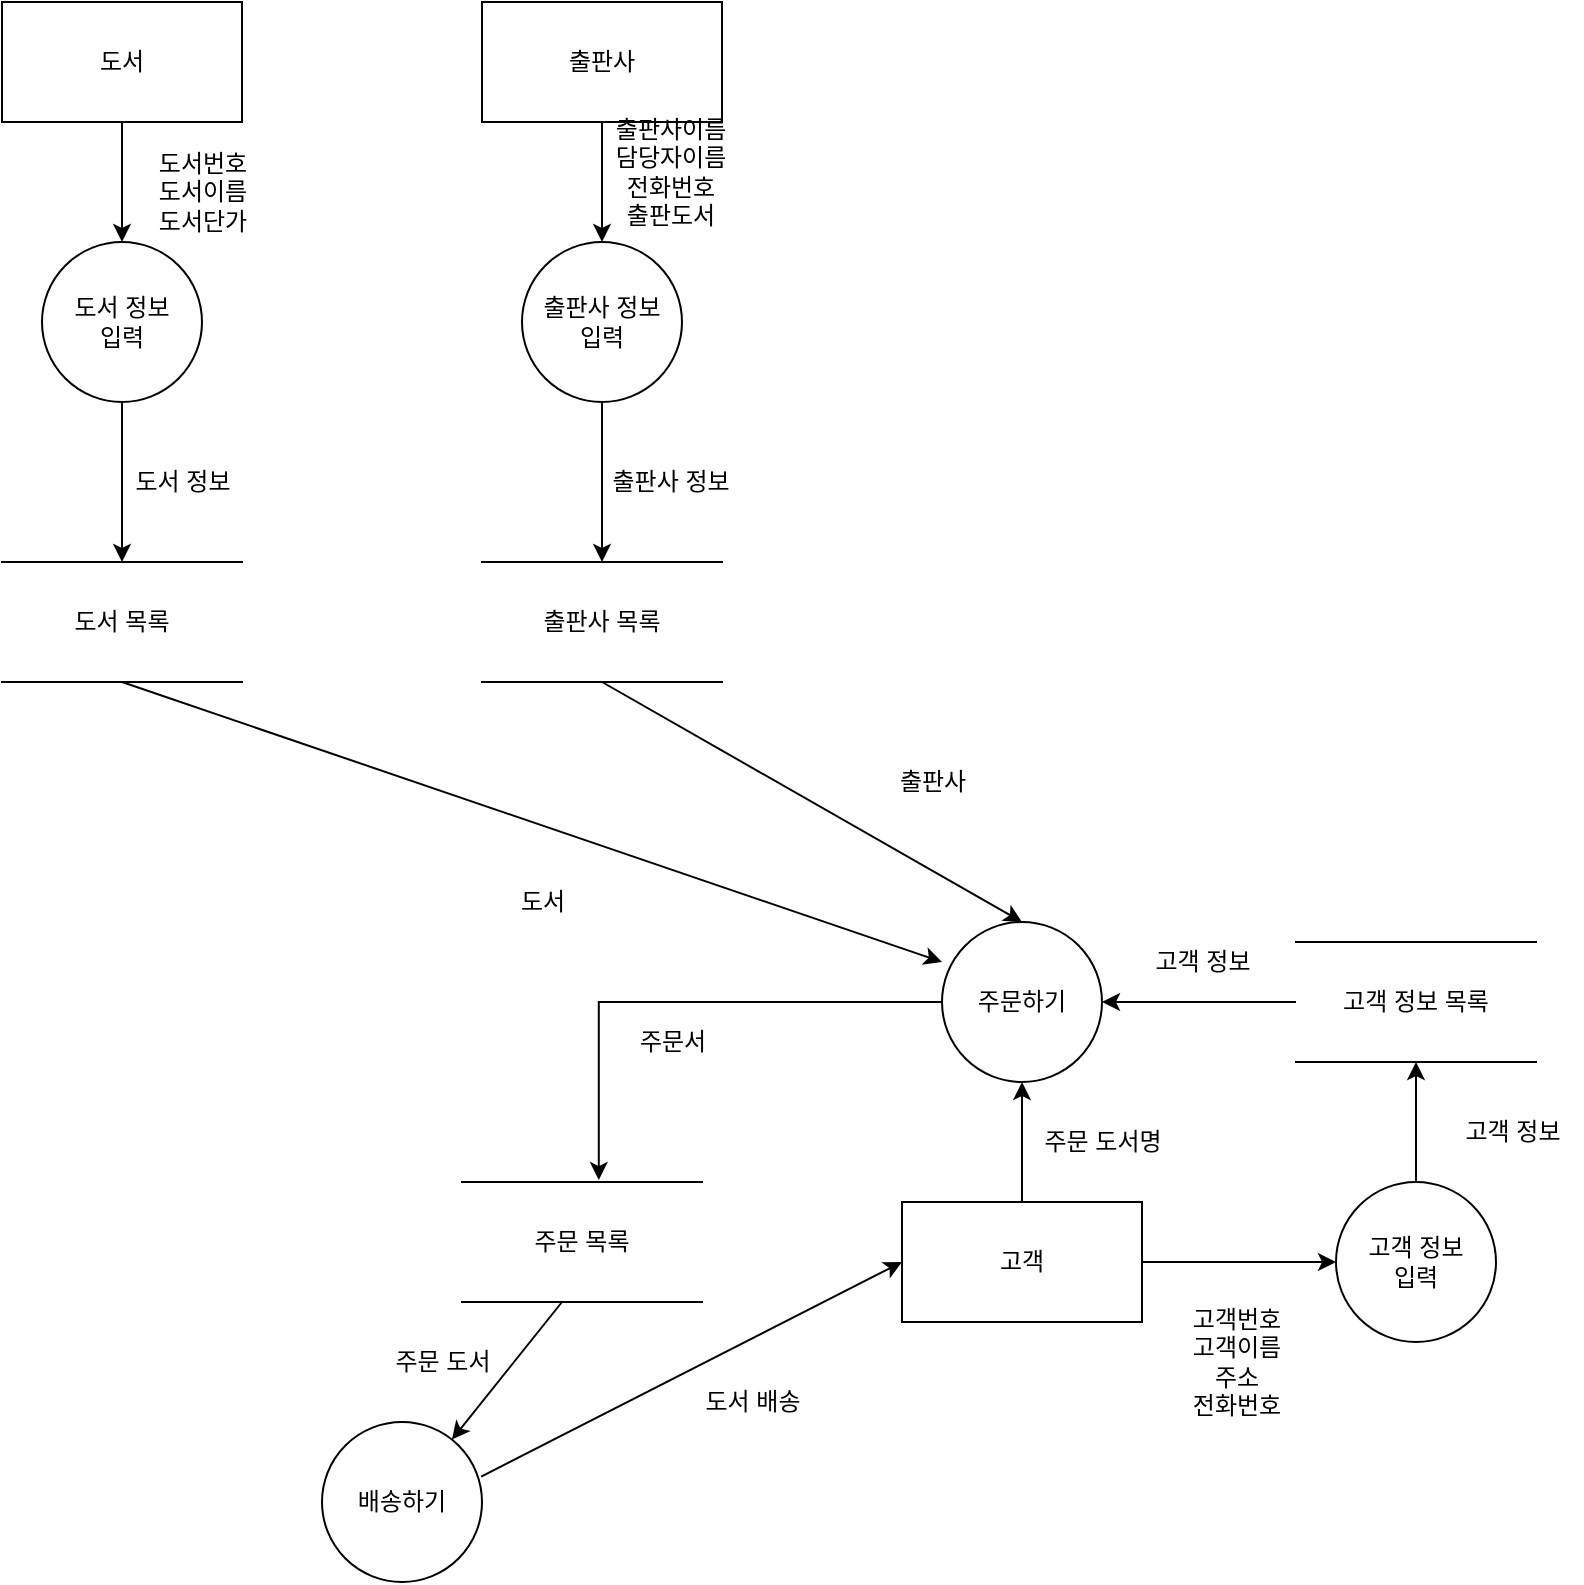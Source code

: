 <mxfile version="13.7.8" type="device"><diagram id="W-v5WnCzzJmCyHMuQ7Y8" name="페이지-1"><mxGraphModel dx="911" dy="698" grid="1" gridSize="10" guides="1" tooltips="1" connect="1" arrows="1" fold="1" page="1" pageScale="1" pageWidth="827" pageHeight="1169" math="0" shadow="0"><root><mxCell id="0"/><mxCell id="1" parent="0"/><mxCell id="qfCB6_rPt3qAoJW8Bx4V-45" value="도서" style="rounded=0;whiteSpace=wrap;html=1;" vertex="1" parent="1"><mxGeometry x="80" y="40" width="120" height="60" as="geometry"/></mxCell><mxCell id="qfCB6_rPt3qAoJW8Bx4V-49" style="edgeStyle=orthogonalEdgeStyle;rounded=0;orthogonalLoop=1;jettySize=auto;html=1;" edge="1" parent="1" source="qfCB6_rPt3qAoJW8Bx4V-46"><mxGeometry relative="1" as="geometry"><mxPoint x="380" y="160" as="targetPoint"/></mxGeometry></mxCell><mxCell id="qfCB6_rPt3qAoJW8Bx4V-46" value="출판사" style="rounded=0;whiteSpace=wrap;html=1;" vertex="1" parent="1"><mxGeometry x="320" y="40" width="120" height="60" as="geometry"/></mxCell><mxCell id="qfCB6_rPt3qAoJW8Bx4V-107" style="edgeStyle=orthogonalEdgeStyle;rounded=0;orthogonalLoop=1;jettySize=auto;html=1;" edge="1" parent="1" source="qfCB6_rPt3qAoJW8Bx4V-47" target="qfCB6_rPt3qAoJW8Bx4V-52"><mxGeometry relative="1" as="geometry"/></mxCell><mxCell id="qfCB6_rPt3qAoJW8Bx4V-47" value="고객" style="rounded=0;whiteSpace=wrap;html=1;" vertex="1" parent="1"><mxGeometry x="530" y="640" width="120" height="60" as="geometry"/></mxCell><mxCell id="qfCB6_rPt3qAoJW8Bx4V-114" style="edgeStyle=orthogonalEdgeStyle;rounded=0;orthogonalLoop=1;jettySize=auto;html=1;entryX=0.5;entryY=1;entryDx=0;entryDy=0;" edge="1" parent="1" source="qfCB6_rPt3qAoJW8Bx4V-52" target="qfCB6_rPt3qAoJW8Bx4V-61"><mxGeometry relative="1" as="geometry"/></mxCell><mxCell id="qfCB6_rPt3qAoJW8Bx4V-52" value="고객 정보&lt;br&gt;입력" style="ellipse;whiteSpace=wrap;html=1;aspect=fixed;" vertex="1" parent="1"><mxGeometry x="747" y="630" width="80" height="80" as="geometry"/></mxCell><mxCell id="qfCB6_rPt3qAoJW8Bx4V-59" style="edgeStyle=orthogonalEdgeStyle;rounded=0;orthogonalLoop=1;jettySize=auto;html=1;" edge="1" parent="1" source="qfCB6_rPt3qAoJW8Bx4V-53"><mxGeometry relative="1" as="geometry"><mxPoint x="380" y="320" as="targetPoint"/></mxGeometry></mxCell><mxCell id="qfCB6_rPt3qAoJW8Bx4V-53" value="출판사 정보&lt;br&gt;입력" style="ellipse;whiteSpace=wrap;html=1;aspect=fixed;" vertex="1" parent="1"><mxGeometry x="340" y="160" width="80" height="80" as="geometry"/></mxCell><mxCell id="qfCB6_rPt3qAoJW8Bx4V-76" style="edgeStyle=orthogonalEdgeStyle;rounded=0;orthogonalLoop=1;jettySize=auto;html=1;" edge="1" parent="1" source="qfCB6_rPt3qAoJW8Bx4V-54" target="qfCB6_rPt3qAoJW8Bx4V-63"><mxGeometry relative="1" as="geometry"/></mxCell><mxCell id="qfCB6_rPt3qAoJW8Bx4V-54" value="도서 정보&lt;br&gt;입력" style="ellipse;whiteSpace=wrap;html=1;aspect=fixed;" vertex="1" parent="1"><mxGeometry x="100" y="160" width="80" height="80" as="geometry"/></mxCell><mxCell id="qfCB6_rPt3qAoJW8Bx4V-55" value="도서번호&lt;br&gt;도서이름&lt;br&gt;도서단가" style="text;html=1;align=center;verticalAlign=middle;resizable=0;points=[];autosize=1;" vertex="1" parent="1"><mxGeometry x="150" y="110" width="60" height="50" as="geometry"/></mxCell><mxCell id="qfCB6_rPt3qAoJW8Bx4V-56" value="출판사이름&lt;br&gt;담당자이름&lt;br&gt;전화번호&lt;br&gt;출판도서" style="text;html=1;align=center;verticalAlign=middle;resizable=0;points=[];autosize=1;" vertex="1" parent="1"><mxGeometry x="374" y="95" width="80" height="60" as="geometry"/></mxCell><mxCell id="qfCB6_rPt3qAoJW8Bx4V-57" value="고객번호&lt;br&gt;고객이름&lt;br&gt;주소&lt;br&gt;전화번호" style="text;html=1;align=center;verticalAlign=middle;resizable=0;points=[];autosize=1;" vertex="1" parent="1"><mxGeometry x="667" y="690" width="60" height="60" as="geometry"/></mxCell><mxCell id="qfCB6_rPt3qAoJW8Bx4V-111" style="edgeStyle=orthogonalEdgeStyle;rounded=0;orthogonalLoop=1;jettySize=auto;html=1;entryX=1;entryY=0.5;entryDx=0;entryDy=0;" edge="1" parent="1" source="qfCB6_rPt3qAoJW8Bx4V-61" target="qfCB6_rPt3qAoJW8Bx4V-90"><mxGeometry relative="1" as="geometry"/></mxCell><mxCell id="qfCB6_rPt3qAoJW8Bx4V-61" value="고객 정보 목록" style="shape=partialRectangle;whiteSpace=wrap;html=1;left=0;right=0;fillColor=none;" vertex="1" parent="1"><mxGeometry x="727" y="510" width="120" height="60" as="geometry"/></mxCell><mxCell id="qfCB6_rPt3qAoJW8Bx4V-62" value="출판사 목록" style="shape=partialRectangle;whiteSpace=wrap;html=1;left=0;right=0;fillColor=none;" vertex="1" parent="1"><mxGeometry x="320" y="320" width="120" height="60" as="geometry"/></mxCell><mxCell id="qfCB6_rPt3qAoJW8Bx4V-63" value="도서 목록" style="shape=partialRectangle;whiteSpace=wrap;html=1;left=0;right=0;fillColor=none;" vertex="1" parent="1"><mxGeometry x="80" y="320" width="120" height="60" as="geometry"/></mxCell><mxCell id="qfCB6_rPt3qAoJW8Bx4V-64" value="도서 정보" style="text;html=1;align=center;verticalAlign=middle;resizable=0;points=[];autosize=1;" vertex="1" parent="1"><mxGeometry x="135" y="270" width="70" height="20" as="geometry"/></mxCell><mxCell id="qfCB6_rPt3qAoJW8Bx4V-65" value="출판사 정보" style="text;html=1;align=center;verticalAlign=middle;resizable=0;points=[];autosize=1;" vertex="1" parent="1"><mxGeometry x="374" y="270" width="80" height="20" as="geometry"/></mxCell><mxCell id="qfCB6_rPt3qAoJW8Bx4V-66" value="고객 정보" style="text;html=1;align=center;verticalAlign=middle;resizable=0;points=[];autosize=1;rotation=0;" vertex="1" parent="1"><mxGeometry x="800" y="595" width="70" height="20" as="geometry"/></mxCell><mxCell id="qfCB6_rPt3qAoJW8Bx4V-77" style="edgeStyle=orthogonalEdgeStyle;rounded=0;orthogonalLoop=1;jettySize=auto;html=1;exitX=0.5;exitY=1;exitDx=0;exitDy=0;entryX=0.5;entryY=0;entryDx=0;entryDy=0;" edge="1" parent="1" source="qfCB6_rPt3qAoJW8Bx4V-45" target="qfCB6_rPt3qAoJW8Bx4V-54"><mxGeometry relative="1" as="geometry"><mxPoint x="150" y="250" as="sourcePoint"/><mxPoint x="150" y="330" as="targetPoint"/></mxGeometry></mxCell><mxCell id="qfCB6_rPt3qAoJW8Bx4V-80" value="" style="endArrow=classic;html=1;entryX=0.5;entryY=0;entryDx=0;entryDy=0;exitX=0.5;exitY=1;exitDx=0;exitDy=0;" edge="1" parent="1" source="qfCB6_rPt3qAoJW8Bx4V-62" target="qfCB6_rPt3qAoJW8Bx4V-90"><mxGeometry width="50" height="50" relative="1" as="geometry"><mxPoint x="320" y="470" as="sourcePoint"/><mxPoint x="440" y="505" as="targetPoint"/></mxGeometry></mxCell><mxCell id="qfCB6_rPt3qAoJW8Bx4V-81" value="" style="endArrow=classic;html=1;exitX=0.5;exitY=1;exitDx=0;exitDy=0;entryX=0;entryY=0.25;entryDx=0;entryDy=0;entryPerimeter=0;" edge="1" parent="1" source="qfCB6_rPt3qAoJW8Bx4V-63" target="qfCB6_rPt3qAoJW8Bx4V-90"><mxGeometry width="50" height="50" relative="1" as="geometry"><mxPoint x="180" y="450" as="sourcePoint"/><mxPoint x="404.969" y="525.691" as="targetPoint"/></mxGeometry></mxCell><mxCell id="qfCB6_rPt3qAoJW8Bx4V-82" value="출판사" style="text;html=1;align=center;verticalAlign=middle;resizable=0;points=[];autosize=1;" vertex="1" parent="1"><mxGeometry x="520" y="420" width="50" height="20" as="geometry"/></mxCell><mxCell id="qfCB6_rPt3qAoJW8Bx4V-83" value="도서" style="text;html=1;align=center;verticalAlign=middle;resizable=0;points=[];autosize=1;" vertex="1" parent="1"><mxGeometry x="330" y="480" width="40" height="20" as="geometry"/></mxCell><mxCell id="qfCB6_rPt3qAoJW8Bx4V-93" style="edgeStyle=orthogonalEdgeStyle;rounded=0;orthogonalLoop=1;jettySize=auto;html=1;entryX=0.57;entryY=-0.016;entryDx=0;entryDy=0;entryPerimeter=0;" edge="1" parent="1" source="qfCB6_rPt3qAoJW8Bx4V-90" target="qfCB6_rPt3qAoJW8Bx4V-105"><mxGeometry relative="1" as="geometry"><mxPoint x="480.0" y="540" as="targetPoint"/></mxGeometry></mxCell><mxCell id="qfCB6_rPt3qAoJW8Bx4V-90" value="주문하기" style="ellipse;whiteSpace=wrap;html=1;aspect=fixed;" vertex="1" parent="1"><mxGeometry x="550" y="500" width="80" height="80" as="geometry"/></mxCell><mxCell id="qfCB6_rPt3qAoJW8Bx4V-91" value="" style="endArrow=classic;html=1;entryX=0.5;entryY=1;entryDx=0;entryDy=0;exitX=0.5;exitY=0;exitDx=0;exitDy=0;" edge="1" parent="1" source="qfCB6_rPt3qAoJW8Bx4V-47" target="qfCB6_rPt3qAoJW8Bx4V-90"><mxGeometry width="50" height="50" relative="1" as="geometry"><mxPoint x="600" y="630" as="sourcePoint"/><mxPoint x="650" y="580" as="targetPoint"/></mxGeometry></mxCell><mxCell id="qfCB6_rPt3qAoJW8Bx4V-92" value="주문서" style="text;html=1;align=center;verticalAlign=middle;resizable=0;points=[];autosize=1;" vertex="1" parent="1"><mxGeometry x="390" y="550" width="50" height="20" as="geometry"/></mxCell><mxCell id="qfCB6_rPt3qAoJW8Bx4V-94" value="주문 도서명" style="text;html=1;align=center;verticalAlign=middle;resizable=0;points=[];autosize=1;" vertex="1" parent="1"><mxGeometry x="590" y="600" width="80" height="20" as="geometry"/></mxCell><mxCell id="qfCB6_rPt3qAoJW8Bx4V-95" value="" style="endArrow=classic;html=1;" edge="1" parent="1" target="qfCB6_rPt3qAoJW8Bx4V-96"><mxGeometry width="50" height="50" relative="1" as="geometry"><mxPoint x="360" y="690" as="sourcePoint"/><mxPoint x="440" y="630" as="targetPoint"/></mxGeometry></mxCell><mxCell id="qfCB6_rPt3qAoJW8Bx4V-96" value="배송하기" style="ellipse;whiteSpace=wrap;html=1;aspect=fixed;" vertex="1" parent="1"><mxGeometry x="240" y="750" width="80" height="80" as="geometry"/></mxCell><mxCell id="qfCB6_rPt3qAoJW8Bx4V-99" value="도서 배송" style="text;html=1;align=center;verticalAlign=middle;resizable=0;points=[];autosize=1;" vertex="1" parent="1"><mxGeometry x="420" y="730" width="70" height="20" as="geometry"/></mxCell><mxCell id="qfCB6_rPt3qAoJW8Bx4V-104" value="" style="endArrow=classic;html=1;exitX=0.995;exitY=0.341;exitDx=0;exitDy=0;exitPerimeter=0;entryX=0;entryY=0.5;entryDx=0;entryDy=0;" edge="1" parent="1" source="qfCB6_rPt3qAoJW8Bx4V-96" target="qfCB6_rPt3qAoJW8Bx4V-47"><mxGeometry width="50" height="50" relative="1" as="geometry"><mxPoint x="385" y="770" as="sourcePoint"/><mxPoint x="435" y="720" as="targetPoint"/></mxGeometry></mxCell><mxCell id="qfCB6_rPt3qAoJW8Bx4V-105" value="주문 목록" style="shape=partialRectangle;whiteSpace=wrap;html=1;left=0;right=0;fillColor=none;" vertex="1" parent="1"><mxGeometry x="310" y="630" width="120" height="60" as="geometry"/></mxCell><mxCell id="qfCB6_rPt3qAoJW8Bx4V-106" value="주문 도서" style="text;html=1;align=center;verticalAlign=middle;resizable=0;points=[];autosize=1;" vertex="1" parent="1"><mxGeometry x="265" y="710" width="70" height="20" as="geometry"/></mxCell><mxCell id="qfCB6_rPt3qAoJW8Bx4V-112" value="고객 정보" style="text;html=1;align=center;verticalAlign=middle;resizable=0;points=[];autosize=1;" vertex="1" parent="1"><mxGeometry x="645" y="510" width="70" height="20" as="geometry"/></mxCell></root></mxGraphModel></diagram></mxfile>
